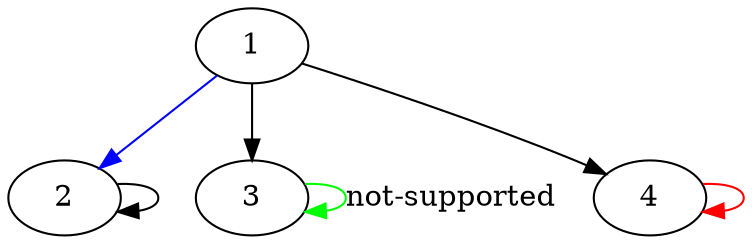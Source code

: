 /* edge 2->2 is a self edge which has special drawing routine */
digraph "se"
{
 1->2[color="blue"];
 1->3;
 1->4;
 2->2;
 /* edge labels in self edge not supported */
 3->3[label="not-supported" color="#00ff00"];
 /* self edges can have a color */
 4->4[color="red"];
}
